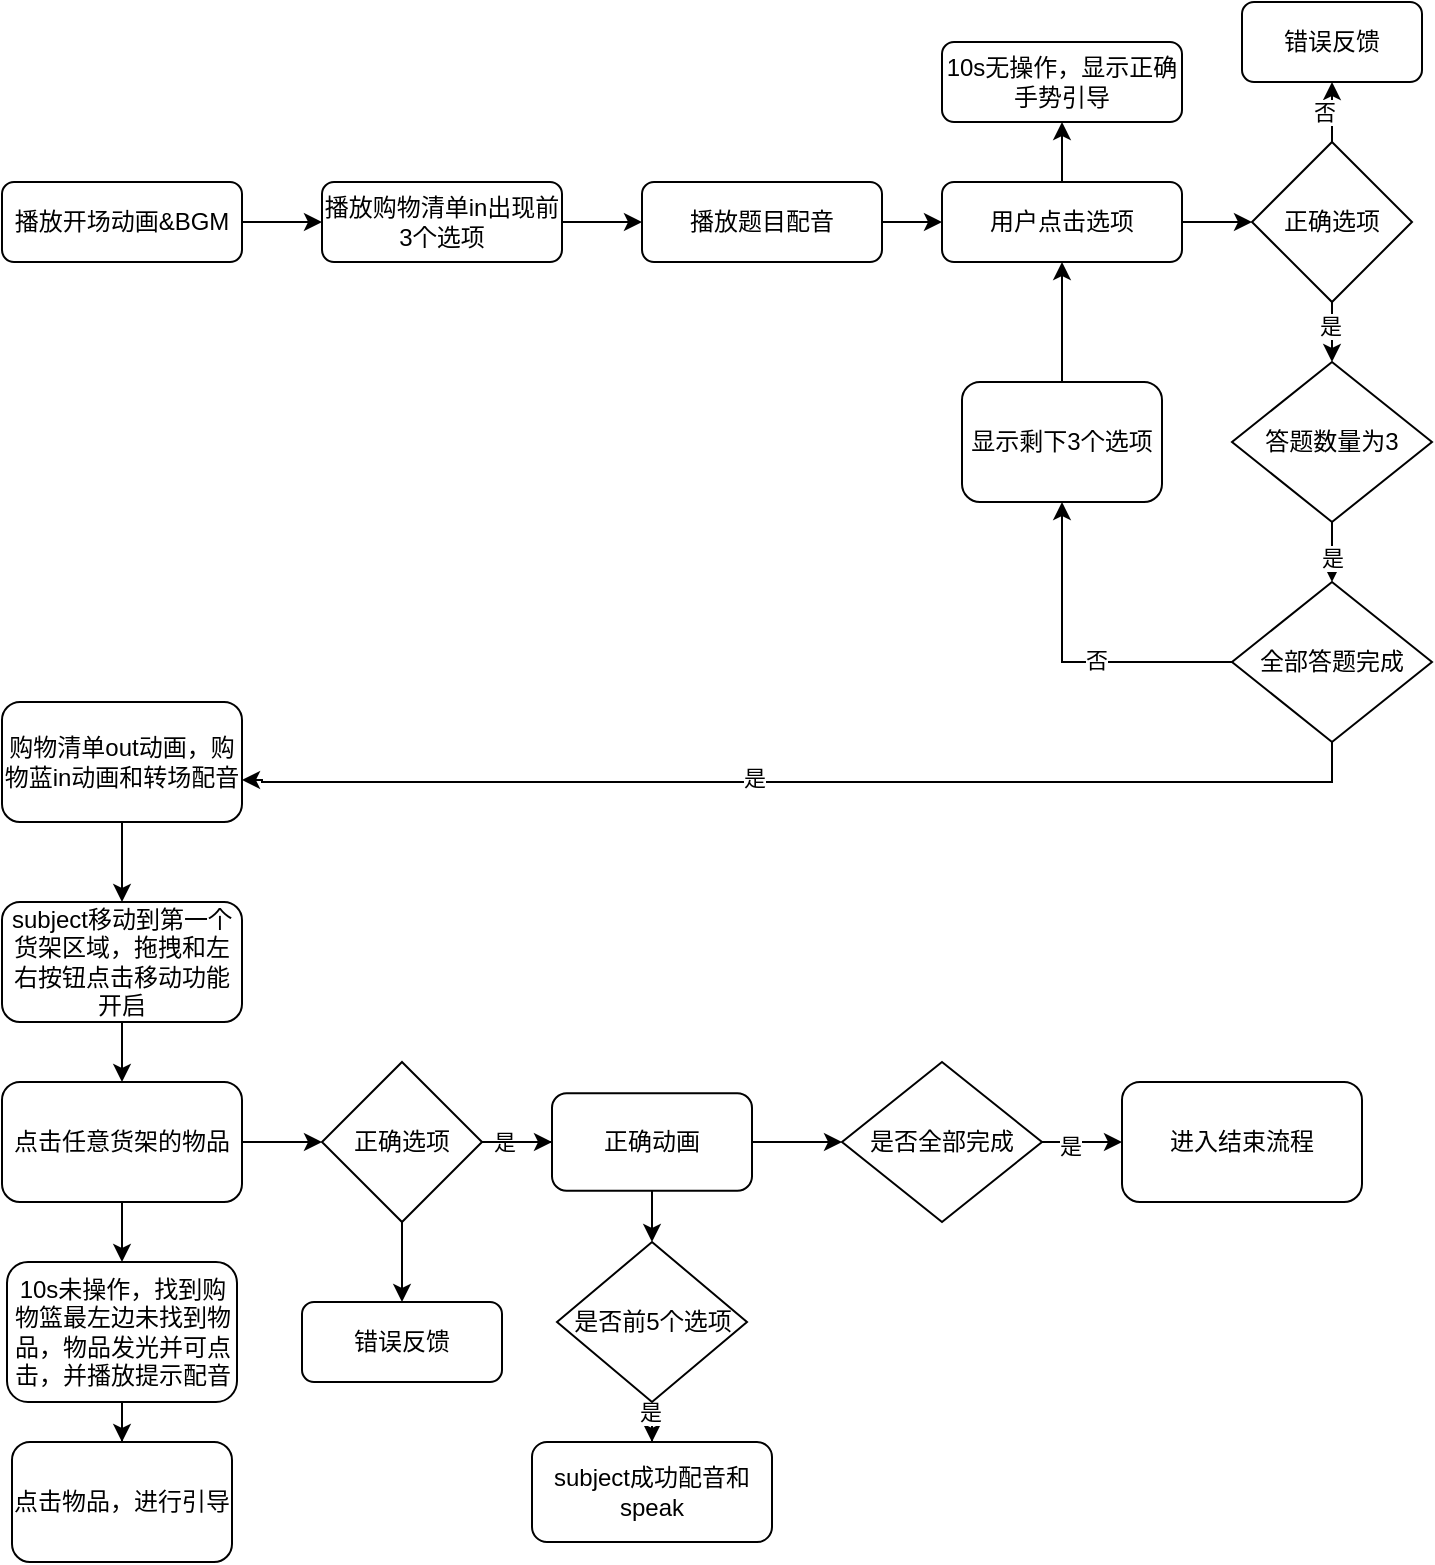 <mxfile version="17.4.6" type="github">
  <diagram id="C5RBs43oDa-KdzZeNtuy" name="Page-1">
    <mxGraphModel dx="946" dy="1744" grid="1" gridSize="10" guides="1" tooltips="1" connect="1" arrows="1" fold="1" page="1" pageScale="1" pageWidth="827" pageHeight="1169" math="0" shadow="0">
      <root>
        <mxCell id="WIyWlLk6GJQsqaUBKTNV-0" />
        <mxCell id="WIyWlLk6GJQsqaUBKTNV-1" parent="WIyWlLk6GJQsqaUBKTNV-0" />
        <mxCell id="ItfprCJiEwKTAzo6sr0o-1" value="" style="edgeStyle=orthogonalEdgeStyle;rounded=0;orthogonalLoop=1;jettySize=auto;html=1;" parent="WIyWlLk6GJQsqaUBKTNV-1" source="WIyWlLk6GJQsqaUBKTNV-3" target="ItfprCJiEwKTAzo6sr0o-0" edge="1">
          <mxGeometry relative="1" as="geometry" />
        </mxCell>
        <mxCell id="WIyWlLk6GJQsqaUBKTNV-3" value="播放开场动画&amp;amp;BGM" style="rounded=1;whiteSpace=wrap;html=1;fontSize=12;glass=0;strokeWidth=1;shadow=0;" parent="WIyWlLk6GJQsqaUBKTNV-1" vertex="1">
          <mxGeometry x="70" y="80" width="120" height="40" as="geometry" />
        </mxCell>
        <mxCell id="ItfprCJiEwKTAzo6sr0o-3" value="" style="edgeStyle=orthogonalEdgeStyle;rounded=0;orthogonalLoop=1;jettySize=auto;html=1;" parent="WIyWlLk6GJQsqaUBKTNV-1" source="ItfprCJiEwKTAzo6sr0o-0" target="ItfprCJiEwKTAzo6sr0o-2" edge="1">
          <mxGeometry relative="1" as="geometry" />
        </mxCell>
        <mxCell id="ItfprCJiEwKTAzo6sr0o-0" value="播放购物清单in出现前3个选项" style="rounded=1;whiteSpace=wrap;html=1;fontSize=12;glass=0;strokeWidth=1;shadow=0;" parent="WIyWlLk6GJQsqaUBKTNV-1" vertex="1">
          <mxGeometry x="230" y="80" width="120" height="40" as="geometry" />
        </mxCell>
        <mxCell id="ItfprCJiEwKTAzo6sr0o-5" value="" style="edgeStyle=orthogonalEdgeStyle;rounded=0;orthogonalLoop=1;jettySize=auto;html=1;" parent="WIyWlLk6GJQsqaUBKTNV-1" source="ItfprCJiEwKTAzo6sr0o-2" target="ItfprCJiEwKTAzo6sr0o-4" edge="1">
          <mxGeometry relative="1" as="geometry" />
        </mxCell>
        <mxCell id="ItfprCJiEwKTAzo6sr0o-2" value="播放题目配音" style="rounded=1;whiteSpace=wrap;html=1;fontSize=12;glass=0;strokeWidth=1;shadow=0;" parent="WIyWlLk6GJQsqaUBKTNV-1" vertex="1">
          <mxGeometry x="390" y="80" width="120" height="40" as="geometry" />
        </mxCell>
        <mxCell id="ItfprCJiEwKTAzo6sr0o-13" value="" style="edgeStyle=orthogonalEdgeStyle;rounded=0;orthogonalLoop=1;jettySize=auto;html=1;" parent="WIyWlLk6GJQsqaUBKTNV-1" source="ItfprCJiEwKTAzo6sr0o-4" target="ItfprCJiEwKTAzo6sr0o-12" edge="1">
          <mxGeometry relative="1" as="geometry" />
        </mxCell>
        <mxCell id="ItfprCJiEwKTAzo6sr0o-27" value="" style="edgeStyle=orthogonalEdgeStyle;rounded=0;orthogonalLoop=1;jettySize=auto;html=1;" parent="WIyWlLk6GJQsqaUBKTNV-1" source="ItfprCJiEwKTAzo6sr0o-4" target="ItfprCJiEwKTAzo6sr0o-26" edge="1">
          <mxGeometry relative="1" as="geometry" />
        </mxCell>
        <mxCell id="ItfprCJiEwKTAzo6sr0o-4" value="用户点击选项" style="rounded=1;whiteSpace=wrap;html=1;fontSize=12;glass=0;strokeWidth=1;shadow=0;" parent="WIyWlLk6GJQsqaUBKTNV-1" vertex="1">
          <mxGeometry x="540" y="80" width="120" height="40" as="geometry" />
        </mxCell>
        <mxCell id="ItfprCJiEwKTAzo6sr0o-15" value="" style="edgeStyle=orthogonalEdgeStyle;rounded=0;orthogonalLoop=1;jettySize=auto;html=1;" parent="WIyWlLk6GJQsqaUBKTNV-1" source="ItfprCJiEwKTAzo6sr0o-12" target="ItfprCJiEwKTAzo6sr0o-14" edge="1">
          <mxGeometry relative="1" as="geometry" />
        </mxCell>
        <mxCell id="ItfprCJiEwKTAzo6sr0o-16" value="否" style="edgeLabel;html=1;align=center;verticalAlign=middle;resizable=0;points=[];" parent="ItfprCJiEwKTAzo6sr0o-15" vertex="1" connectable="0">
          <mxGeometry x="-0.4" y="4" relative="1" as="geometry">
            <mxPoint as="offset" />
          </mxGeometry>
        </mxCell>
        <mxCell id="ItfprCJiEwKTAzo6sr0o-37" value="" style="edgeStyle=orthogonalEdgeStyle;rounded=0;orthogonalLoop=1;jettySize=auto;html=1;" parent="WIyWlLk6GJQsqaUBKTNV-1" source="ItfprCJiEwKTAzo6sr0o-12" target="ItfprCJiEwKTAzo6sr0o-20" edge="1">
          <mxGeometry relative="1" as="geometry" />
        </mxCell>
        <mxCell id="ItfprCJiEwKTAzo6sr0o-38" value="是" style="edgeLabel;html=1;align=center;verticalAlign=middle;resizable=0;points=[];" parent="ItfprCJiEwKTAzo6sr0o-37" vertex="1" connectable="0">
          <mxGeometry x="-0.533" y="-1" relative="1" as="geometry">
            <mxPoint as="offset" />
          </mxGeometry>
        </mxCell>
        <mxCell id="ItfprCJiEwKTAzo6sr0o-12" value="正确选项" style="rhombus;whiteSpace=wrap;html=1;" parent="WIyWlLk6GJQsqaUBKTNV-1" vertex="1">
          <mxGeometry x="695" y="60" width="80" height="80" as="geometry" />
        </mxCell>
        <mxCell id="ItfprCJiEwKTAzo6sr0o-14" value="错误反馈" style="rounded=1;whiteSpace=wrap;html=1;" parent="WIyWlLk6GJQsqaUBKTNV-1" vertex="1">
          <mxGeometry x="690" y="-10" width="90" height="40" as="geometry" />
        </mxCell>
        <mxCell id="ItfprCJiEwKTAzo6sr0o-48" value="" style="edgeStyle=orthogonalEdgeStyle;rounded=0;orthogonalLoop=1;jettySize=auto;html=1;" parent="WIyWlLk6GJQsqaUBKTNV-1" source="ItfprCJiEwKTAzo6sr0o-20" target="ItfprCJiEwKTAzo6sr0o-47" edge="1">
          <mxGeometry relative="1" as="geometry" />
        </mxCell>
        <mxCell id="ItfprCJiEwKTAzo6sr0o-52" value="是" style="edgeLabel;html=1;align=center;verticalAlign=middle;resizable=0;points=[];" parent="ItfprCJiEwKTAzo6sr0o-48" vertex="1" connectable="0">
          <mxGeometry x="0.491" relative="1" as="geometry">
            <mxPoint as="offset" />
          </mxGeometry>
        </mxCell>
        <mxCell id="ItfprCJiEwKTAzo6sr0o-20" value="答题数量为3" style="rhombus;whiteSpace=wrap;html=1;" parent="WIyWlLk6GJQsqaUBKTNV-1" vertex="1">
          <mxGeometry x="685" y="170" width="100" height="80" as="geometry" />
        </mxCell>
        <mxCell id="ItfprCJiEwKTAzo6sr0o-26" value="10s无操作，显示正确手势引导" style="rounded=1;whiteSpace=wrap;html=1;fontSize=12;glass=0;strokeWidth=1;shadow=0;" parent="WIyWlLk6GJQsqaUBKTNV-1" vertex="1">
          <mxGeometry x="540" y="10" width="120" height="40" as="geometry" />
        </mxCell>
        <mxCell id="ItfprCJiEwKTAzo6sr0o-32" value="显示剩下3个选项" style="rounded=1;whiteSpace=wrap;html=1;" parent="WIyWlLk6GJQsqaUBKTNV-1" vertex="1">
          <mxGeometry x="550" y="180" width="100" height="60" as="geometry" />
        </mxCell>
        <mxCell id="ItfprCJiEwKTAzo6sr0o-50" value="" style="edgeStyle=orthogonalEdgeStyle;rounded=0;orthogonalLoop=1;jettySize=auto;html=1;" parent="WIyWlLk6GJQsqaUBKTNV-1" source="ItfprCJiEwKTAzo6sr0o-47" target="ItfprCJiEwKTAzo6sr0o-32" edge="1">
          <mxGeometry relative="1" as="geometry" />
        </mxCell>
        <mxCell id="ItfprCJiEwKTAzo6sr0o-51" value="否" style="edgeLabel;html=1;align=center;verticalAlign=middle;resizable=0;points=[];" parent="ItfprCJiEwKTAzo6sr0o-50" vertex="1" connectable="0">
          <mxGeometry x="-0.174" y="-1" relative="1" as="geometry">
            <mxPoint as="offset" />
          </mxGeometry>
        </mxCell>
        <mxCell id="ItfprCJiEwKTAzo6sr0o-61" style="edgeStyle=orthogonalEdgeStyle;rounded=0;orthogonalLoop=1;jettySize=auto;html=1;entryX=1;entryY=0.65;entryDx=0;entryDy=0;entryPerimeter=0;exitX=0.5;exitY=1;exitDx=0;exitDy=0;" parent="WIyWlLk6GJQsqaUBKTNV-1" source="ItfprCJiEwKTAzo6sr0o-47" target="ItfprCJiEwKTAzo6sr0o-60" edge="1">
          <mxGeometry relative="1" as="geometry">
            <Array as="points">
              <mxPoint x="735" y="380" />
              <mxPoint x="200" y="380" />
            </Array>
          </mxGeometry>
        </mxCell>
        <mxCell id="ItfprCJiEwKTAzo6sr0o-62" value="是" style="edgeLabel;html=1;align=center;verticalAlign=middle;resizable=0;points=[];" parent="ItfprCJiEwKTAzo6sr0o-61" vertex="1" connectable="0">
          <mxGeometry x="0.094" y="-2" relative="1" as="geometry">
            <mxPoint as="offset" />
          </mxGeometry>
        </mxCell>
        <mxCell id="ItfprCJiEwKTAzo6sr0o-47" value="全部答题完成" style="rhombus;whiteSpace=wrap;html=1;" parent="WIyWlLk6GJQsqaUBKTNV-1" vertex="1">
          <mxGeometry x="685" y="280" width="100" height="80" as="geometry" />
        </mxCell>
        <mxCell id="ItfprCJiEwKTAzo6sr0o-54" value="" style="endArrow=classic;html=1;rounded=0;exitX=0.5;exitY=0;exitDx=0;exitDy=0;entryX=0.5;entryY=1;entryDx=0;entryDy=0;" parent="WIyWlLk6GJQsqaUBKTNV-1" source="ItfprCJiEwKTAzo6sr0o-32" target="ItfprCJiEwKTAzo6sr0o-4" edge="1">
          <mxGeometry width="50" height="50" relative="1" as="geometry">
            <mxPoint x="490" y="300" as="sourcePoint" />
            <mxPoint x="540" y="250" as="targetPoint" />
          </mxGeometry>
        </mxCell>
        <mxCell id="1mQ7UI0outHxJ1kM9mbW-1" value="" style="edgeStyle=orthogonalEdgeStyle;rounded=0;orthogonalLoop=1;jettySize=auto;html=1;" edge="1" parent="WIyWlLk6GJQsqaUBKTNV-1" source="ItfprCJiEwKTAzo6sr0o-60" target="1mQ7UI0outHxJ1kM9mbW-0">
          <mxGeometry relative="1" as="geometry" />
        </mxCell>
        <mxCell id="ItfprCJiEwKTAzo6sr0o-60" value="购物清单out动画，购物蓝in动画和转场配音" style="rounded=1;whiteSpace=wrap;html=1;" parent="WIyWlLk6GJQsqaUBKTNV-1" vertex="1">
          <mxGeometry x="70" y="340" width="120" height="60" as="geometry" />
        </mxCell>
        <mxCell id="1mQ7UI0outHxJ1kM9mbW-3" value="" style="edgeStyle=orthogonalEdgeStyle;rounded=0;orthogonalLoop=1;jettySize=auto;html=1;" edge="1" parent="WIyWlLk6GJQsqaUBKTNV-1" source="1mQ7UI0outHxJ1kM9mbW-0" target="1mQ7UI0outHxJ1kM9mbW-2">
          <mxGeometry relative="1" as="geometry" />
        </mxCell>
        <mxCell id="1mQ7UI0outHxJ1kM9mbW-0" value="subject移动到第一个货架区域，拖拽和左右按钮点击移动功能开启" style="rounded=1;whiteSpace=wrap;html=1;" vertex="1" parent="WIyWlLk6GJQsqaUBKTNV-1">
          <mxGeometry x="70" y="440" width="120" height="60" as="geometry" />
        </mxCell>
        <mxCell id="1mQ7UI0outHxJ1kM9mbW-5" value="" style="edgeStyle=orthogonalEdgeStyle;rounded=0;orthogonalLoop=1;jettySize=auto;html=1;" edge="1" parent="WIyWlLk6GJQsqaUBKTNV-1" source="1mQ7UI0outHxJ1kM9mbW-2" target="1mQ7UI0outHxJ1kM9mbW-4">
          <mxGeometry relative="1" as="geometry" />
        </mxCell>
        <mxCell id="1mQ7UI0outHxJ1kM9mbW-29" value="" style="edgeStyle=orthogonalEdgeStyle;rounded=0;orthogonalLoop=1;jettySize=auto;html=1;" edge="1" parent="WIyWlLk6GJQsqaUBKTNV-1" source="1mQ7UI0outHxJ1kM9mbW-2" target="1mQ7UI0outHxJ1kM9mbW-28">
          <mxGeometry relative="1" as="geometry" />
        </mxCell>
        <mxCell id="1mQ7UI0outHxJ1kM9mbW-2" value="点击任意货架的物品" style="rounded=1;whiteSpace=wrap;html=1;" vertex="1" parent="WIyWlLk6GJQsqaUBKTNV-1">
          <mxGeometry x="70" y="530" width="120" height="60" as="geometry" />
        </mxCell>
        <mxCell id="1mQ7UI0outHxJ1kM9mbW-15" value="" style="edgeStyle=orthogonalEdgeStyle;rounded=0;orthogonalLoop=1;jettySize=auto;html=1;" edge="1" parent="WIyWlLk6GJQsqaUBKTNV-1" source="1mQ7UI0outHxJ1kM9mbW-4" target="1mQ7UI0outHxJ1kM9mbW-14">
          <mxGeometry relative="1" as="geometry" />
        </mxCell>
        <mxCell id="1mQ7UI0outHxJ1kM9mbW-16" value="是" style="edgeLabel;html=1;align=center;verticalAlign=middle;resizable=0;points=[];" vertex="1" connectable="0" parent="1mQ7UI0outHxJ1kM9mbW-15">
          <mxGeometry x="-0.514" relative="1" as="geometry">
            <mxPoint as="offset" />
          </mxGeometry>
        </mxCell>
        <mxCell id="1mQ7UI0outHxJ1kM9mbW-20" value="" style="edgeStyle=orthogonalEdgeStyle;rounded=0;orthogonalLoop=1;jettySize=auto;html=1;" edge="1" parent="WIyWlLk6GJQsqaUBKTNV-1" source="1mQ7UI0outHxJ1kM9mbW-4" target="1mQ7UI0outHxJ1kM9mbW-9">
          <mxGeometry relative="1" as="geometry" />
        </mxCell>
        <mxCell id="1mQ7UI0outHxJ1kM9mbW-4" value="正确选项" style="rhombus;whiteSpace=wrap;html=1;" vertex="1" parent="WIyWlLk6GJQsqaUBKTNV-1">
          <mxGeometry x="230" y="520" width="80" height="80" as="geometry" />
        </mxCell>
        <mxCell id="1mQ7UI0outHxJ1kM9mbW-9" value="错误反馈" style="rounded=1;whiteSpace=wrap;html=1;" vertex="1" parent="WIyWlLk6GJQsqaUBKTNV-1">
          <mxGeometry x="220" y="640" width="100" height="40" as="geometry" />
        </mxCell>
        <mxCell id="1mQ7UI0outHxJ1kM9mbW-24" value="" style="edgeStyle=orthogonalEdgeStyle;rounded=0;orthogonalLoop=1;jettySize=auto;html=1;" edge="1" parent="WIyWlLk6GJQsqaUBKTNV-1" source="1mQ7UI0outHxJ1kM9mbW-14" target="1mQ7UI0outHxJ1kM9mbW-23">
          <mxGeometry relative="1" as="geometry" />
        </mxCell>
        <mxCell id="1mQ7UI0outHxJ1kM9mbW-37" value="" style="edgeStyle=orthogonalEdgeStyle;rounded=0;orthogonalLoop=1;jettySize=auto;html=1;" edge="1" parent="WIyWlLk6GJQsqaUBKTNV-1" source="1mQ7UI0outHxJ1kM9mbW-14" target="1mQ7UI0outHxJ1kM9mbW-36">
          <mxGeometry relative="1" as="geometry" />
        </mxCell>
        <mxCell id="1mQ7UI0outHxJ1kM9mbW-14" value="正确动画" style="rounded=1;whiteSpace=wrap;html=1;" vertex="1" parent="WIyWlLk6GJQsqaUBKTNV-1">
          <mxGeometry x="345" y="535.63" width="100" height="48.75" as="geometry" />
        </mxCell>
        <mxCell id="1mQ7UI0outHxJ1kM9mbW-17" value="" style="edgeStyle=orthogonalEdgeStyle;rounded=0;orthogonalLoop=1;jettySize=auto;html=1;endArrow=none;" edge="1" parent="WIyWlLk6GJQsqaUBKTNV-1" source="1mQ7UI0outHxJ1kM9mbW-4" target="1mQ7UI0outHxJ1kM9mbW-14">
          <mxGeometry relative="1" as="geometry">
            <mxPoint x="340" y="570" as="sourcePoint" />
            <mxPoint x="580" y="500" as="targetPoint" />
          </mxGeometry>
        </mxCell>
        <mxCell id="1mQ7UI0outHxJ1kM9mbW-26" value="" style="edgeStyle=orthogonalEdgeStyle;rounded=0;orthogonalLoop=1;jettySize=auto;html=1;" edge="1" parent="WIyWlLk6GJQsqaUBKTNV-1" source="1mQ7UI0outHxJ1kM9mbW-23" target="1mQ7UI0outHxJ1kM9mbW-25">
          <mxGeometry relative="1" as="geometry" />
        </mxCell>
        <mxCell id="1mQ7UI0outHxJ1kM9mbW-27" value="是" style="edgeLabel;html=1;align=center;verticalAlign=middle;resizable=0;points=[];" vertex="1" connectable="0" parent="1mQ7UI0outHxJ1kM9mbW-26">
          <mxGeometry x="0.5" y="-1" relative="1" as="geometry">
            <mxPoint as="offset" />
          </mxGeometry>
        </mxCell>
        <mxCell id="1mQ7UI0outHxJ1kM9mbW-23" value="是否前5个选项" style="rhombus;whiteSpace=wrap;html=1;" vertex="1" parent="WIyWlLk6GJQsqaUBKTNV-1">
          <mxGeometry x="347.5" y="610" width="95" height="80" as="geometry" />
        </mxCell>
        <mxCell id="1mQ7UI0outHxJ1kM9mbW-25" value="subject成功配音和speak" style="rounded=1;whiteSpace=wrap;html=1;" vertex="1" parent="WIyWlLk6GJQsqaUBKTNV-1">
          <mxGeometry x="335" y="710" width="120" height="50" as="geometry" />
        </mxCell>
        <mxCell id="1mQ7UI0outHxJ1kM9mbW-34" value="" style="edgeStyle=orthogonalEdgeStyle;rounded=0;orthogonalLoop=1;jettySize=auto;html=1;" edge="1" parent="WIyWlLk6GJQsqaUBKTNV-1" source="1mQ7UI0outHxJ1kM9mbW-28" target="1mQ7UI0outHxJ1kM9mbW-33">
          <mxGeometry relative="1" as="geometry" />
        </mxCell>
        <mxCell id="1mQ7UI0outHxJ1kM9mbW-28" value="10s未操作，找到购物篮最左边未找到物品，物品发光并可点击，并播放提示配音" style="rounded=1;whiteSpace=wrap;html=1;" vertex="1" parent="WIyWlLk6GJQsqaUBKTNV-1">
          <mxGeometry x="72.5" y="620" width="115" height="70" as="geometry" />
        </mxCell>
        <mxCell id="1mQ7UI0outHxJ1kM9mbW-33" value="点击物品，进行引导" style="rounded=1;whiteSpace=wrap;html=1;" vertex="1" parent="WIyWlLk6GJQsqaUBKTNV-1">
          <mxGeometry x="75" y="710" width="110" height="60" as="geometry" />
        </mxCell>
        <mxCell id="1mQ7UI0outHxJ1kM9mbW-39" value="" style="edgeStyle=orthogonalEdgeStyle;rounded=0;orthogonalLoop=1;jettySize=auto;html=1;" edge="1" parent="WIyWlLk6GJQsqaUBKTNV-1" source="1mQ7UI0outHxJ1kM9mbW-36" target="1mQ7UI0outHxJ1kM9mbW-38">
          <mxGeometry relative="1" as="geometry" />
        </mxCell>
        <mxCell id="1mQ7UI0outHxJ1kM9mbW-40" value="是" style="edgeLabel;html=1;align=center;verticalAlign=middle;resizable=0;points=[];" vertex="1" connectable="0" parent="1mQ7UI0outHxJ1kM9mbW-39">
          <mxGeometry x="-0.314" y="-2" relative="1" as="geometry">
            <mxPoint as="offset" />
          </mxGeometry>
        </mxCell>
        <mxCell id="1mQ7UI0outHxJ1kM9mbW-36" value="是否全部完成" style="rhombus;whiteSpace=wrap;html=1;" vertex="1" parent="WIyWlLk6GJQsqaUBKTNV-1">
          <mxGeometry x="490" y="520" width="100" height="80" as="geometry" />
        </mxCell>
        <mxCell id="1mQ7UI0outHxJ1kM9mbW-38" value="进入结束流程" style="rounded=1;whiteSpace=wrap;html=1;" vertex="1" parent="WIyWlLk6GJQsqaUBKTNV-1">
          <mxGeometry x="630" y="530" width="120" height="60" as="geometry" />
        </mxCell>
      </root>
    </mxGraphModel>
  </diagram>
</mxfile>
